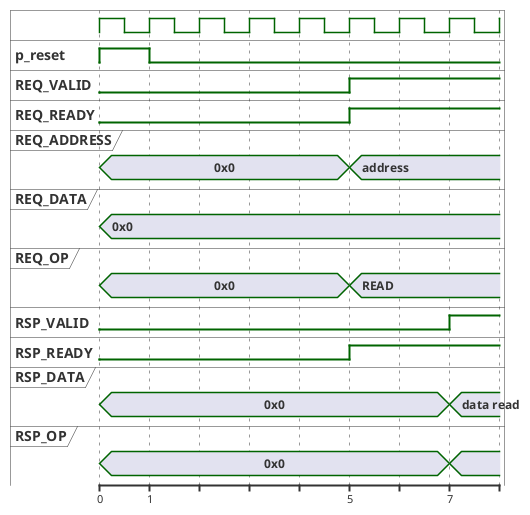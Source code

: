 @startuml

clock m_clock with period 1
binary "p_reset" as p_reset

binary "REQ_VALID" as req_valid
binary "REQ_READY" as req_ready
concise "REQ_ADDRESS" as req_address
concise "REQ_DATA" as req_data
concise "REQ_OP" as req_op
binary "RSP_VALID" as rsp_valid
binary "RSP_READY" as rsp_ready
concise "RSP_DATA" as rsp_data
concise "RSP_OP" as rsp_op

@0
p_reset is high
req_valid is low
req_ready is low
req_address is "0x0"
req_data is "0x0"
req_op is "0x0"
rsp_valid is low
rsp_ready is low
rsp_data is "0x0"
rsp_op is "0x0"

@1
p_reset is low

@5
req_ready is high

@5
req_valid is high
req_op is "READ"
req_address is "address"
rsp_ready is high

@7
rsp_valid is high
rsp_op is ""
rsp_data is "data read"


@enduml
